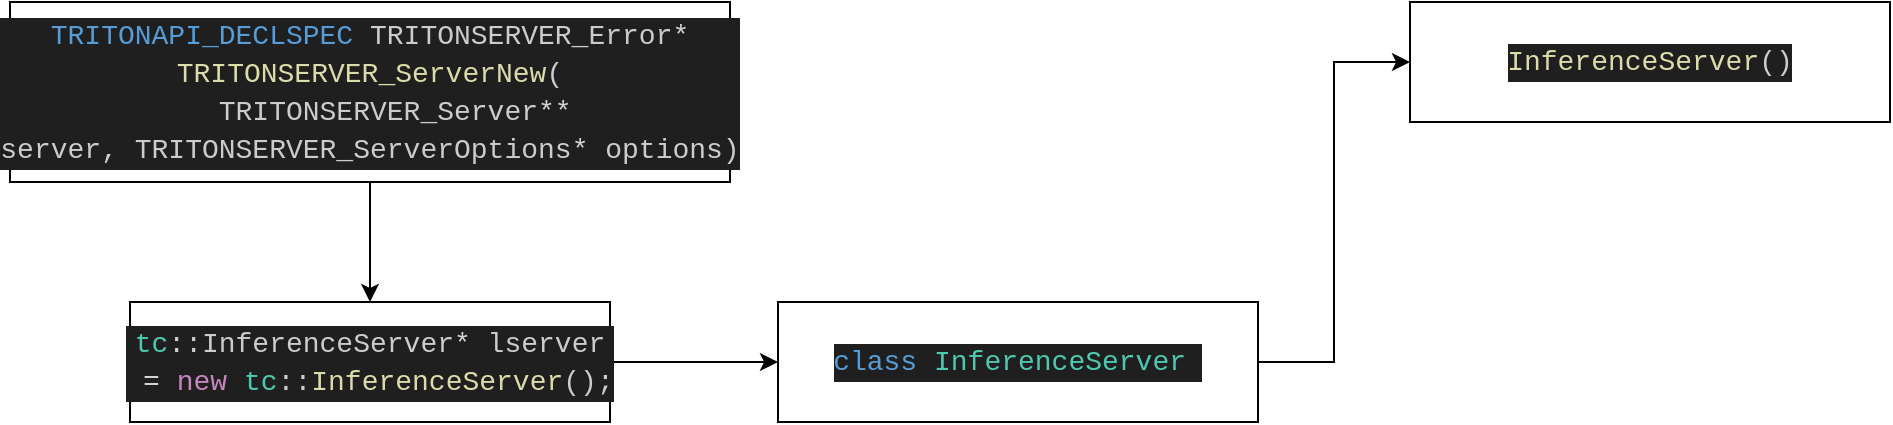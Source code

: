 <mxfile version="26.0.5">
  <diagram name="第 1 页" id="ooEcHd1AHIdc4UIoypoT">
    <mxGraphModel dx="1674" dy="772" grid="1" gridSize="10" guides="1" tooltips="1" connect="1" arrows="1" fold="1" page="1" pageScale="1" pageWidth="827" pageHeight="1169" math="0" shadow="0">
      <root>
        <mxCell id="0" />
        <mxCell id="1" parent="0" />
        <mxCell id="ytQzUDBq381zmmR7U_AV-3" value="" style="edgeStyle=orthogonalEdgeStyle;rounded=0;orthogonalLoop=1;jettySize=auto;html=1;" edge="1" parent="1" source="ytQzUDBq381zmmR7U_AV-1" target="ytQzUDBq381zmmR7U_AV-2">
          <mxGeometry relative="1" as="geometry" />
        </mxCell>
        <mxCell id="ytQzUDBq381zmmR7U_AV-1" value="&lt;div style=&quot;color: rgb(204, 204, 204); background-color: rgb(31, 31, 31); font-family: Consolas, &amp;quot;Courier New&amp;quot;, monospace; font-size: 14px; line-height: 19px; white-space: pre;&quot;&gt;&lt;div style=&quot;line-height: 19px;&quot;&gt;&lt;div&gt;&lt;span style=&quot;color: #569cd6;&quot;&gt;TRITONAPI_DECLSPEC&lt;/span&gt; TRITONSERVER_Error&lt;span style=&quot;color: #d4d4d4;&quot;&gt;*&lt;/span&gt;&lt;/div&gt;&lt;div&gt;&lt;span style=&quot;color: #dcdcaa;&quot;&gt;TRITONSERVER_ServerNew&lt;/span&gt;(&lt;/div&gt;&lt;div&gt;&amp;nbsp; &amp;nbsp; TRITONSERVER_Server&lt;span style=&quot;color: #d4d4d4;&quot;&gt;**&lt;/span&gt; &lt;/div&gt;&lt;div&gt;server, TRITONSERVER_ServerOptions&lt;span style=&quot;color: #d4d4d4;&quot;&gt;*&lt;/span&gt; options)&lt;/div&gt;&lt;/div&gt;&lt;/div&gt;" style="rounded=0;whiteSpace=wrap;html=1;" vertex="1" parent="1">
          <mxGeometry x="30" y="30" width="360" height="90" as="geometry" />
        </mxCell>
        <mxCell id="ytQzUDBq381zmmR7U_AV-5" value="" style="edgeStyle=orthogonalEdgeStyle;rounded=0;orthogonalLoop=1;jettySize=auto;html=1;" edge="1" parent="1" source="ytQzUDBq381zmmR7U_AV-2" target="ytQzUDBq381zmmR7U_AV-4">
          <mxGeometry relative="1" as="geometry" />
        </mxCell>
        <mxCell id="ytQzUDBq381zmmR7U_AV-2" value="&lt;div style=&quot;color: rgb(204, 204, 204); background-color: rgb(31, 31, 31); font-family: Consolas, &amp;quot;Courier New&amp;quot;, monospace; font-size: 14px; line-height: 19px; white-space: pre;&quot;&gt;&lt;div style=&quot;line-height: 19px;&quot;&gt;&lt;div style=&quot;line-height: 19px;&quot;&gt;&lt;span style=&quot;color: #4ec9b0;&quot;&gt;tc&lt;/span&gt;::InferenceServer&lt;span style=&quot;color: #d4d4d4;&quot;&gt;*&lt;/span&gt; lserver&lt;/div&gt;&lt;div style=&quot;line-height: 19px;&quot;&gt; &lt;span style=&quot;color: #d4d4d4;&quot;&gt;=&lt;/span&gt; &lt;span style=&quot;color: #c586c0;&quot;&gt;new&lt;/span&gt; &lt;span style=&quot;color: #4ec9b0;&quot;&gt;tc&lt;/span&gt;::&lt;span style=&quot;color: #dcdcaa;&quot;&gt;InferenceServer&lt;/span&gt;();&lt;/div&gt;&lt;/div&gt;&lt;/div&gt;" style="rounded=0;whiteSpace=wrap;html=1;" vertex="1" parent="1">
          <mxGeometry x="90" y="180" width="240" height="60" as="geometry" />
        </mxCell>
        <mxCell id="ytQzUDBq381zmmR7U_AV-7" style="edgeStyle=orthogonalEdgeStyle;rounded=0;orthogonalLoop=1;jettySize=auto;html=1;exitX=1;exitY=0.5;exitDx=0;exitDy=0;entryX=0;entryY=0.5;entryDx=0;entryDy=0;" edge="1" parent="1" source="ytQzUDBq381zmmR7U_AV-4" target="ytQzUDBq381zmmR7U_AV-6">
          <mxGeometry relative="1" as="geometry" />
        </mxCell>
        <mxCell id="ytQzUDBq381zmmR7U_AV-4" value="&lt;div style=&quot;color: rgb(204, 204, 204); background-color: rgb(31, 31, 31); font-family: Consolas, &amp;quot;Courier New&amp;quot;, monospace; font-size: 14px; line-height: 19px; white-space: pre;&quot;&gt;&lt;div style=&quot;line-height: 19px;&quot;&gt;&lt;div style=&quot;line-height: 19px;&quot;&gt;&lt;div style=&quot;line-height: 19px;&quot;&gt;&lt;span style=&quot;color: #569cd6;&quot;&gt;class&lt;/span&gt; &lt;span style=&quot;color: #4ec9b0;&quot;&gt;InferenceServer&lt;/span&gt; &lt;/div&gt;&lt;/div&gt;&lt;/div&gt;&lt;/div&gt;" style="rounded=0;whiteSpace=wrap;html=1;" vertex="1" parent="1">
          <mxGeometry x="414" y="180" width="240" height="60" as="geometry" />
        </mxCell>
        <mxCell id="ytQzUDBq381zmmR7U_AV-6" value="&lt;div style=&quot;color: rgb(204, 204, 204); background-color: rgb(31, 31, 31); font-family: Consolas, &amp;quot;Courier New&amp;quot;, monospace; font-size: 14px; line-height: 19px; white-space: pre;&quot;&gt;&lt;div style=&quot;line-height: 19px;&quot;&gt;&lt;div style=&quot;line-height: 19px;&quot;&gt;&lt;div style=&quot;line-height: 19px;&quot;&gt;&lt;div style=&quot;line-height: 19px;&quot;&gt;&lt;span style=&quot;color: #dcdcaa;&quot;&gt;InferenceServer&lt;/span&gt;()&lt;/div&gt;&lt;/div&gt;&lt;/div&gt;&lt;/div&gt;&lt;/div&gt;" style="rounded=0;whiteSpace=wrap;html=1;" vertex="1" parent="1">
          <mxGeometry x="730" y="30" width="240" height="60" as="geometry" />
        </mxCell>
      </root>
    </mxGraphModel>
  </diagram>
</mxfile>
